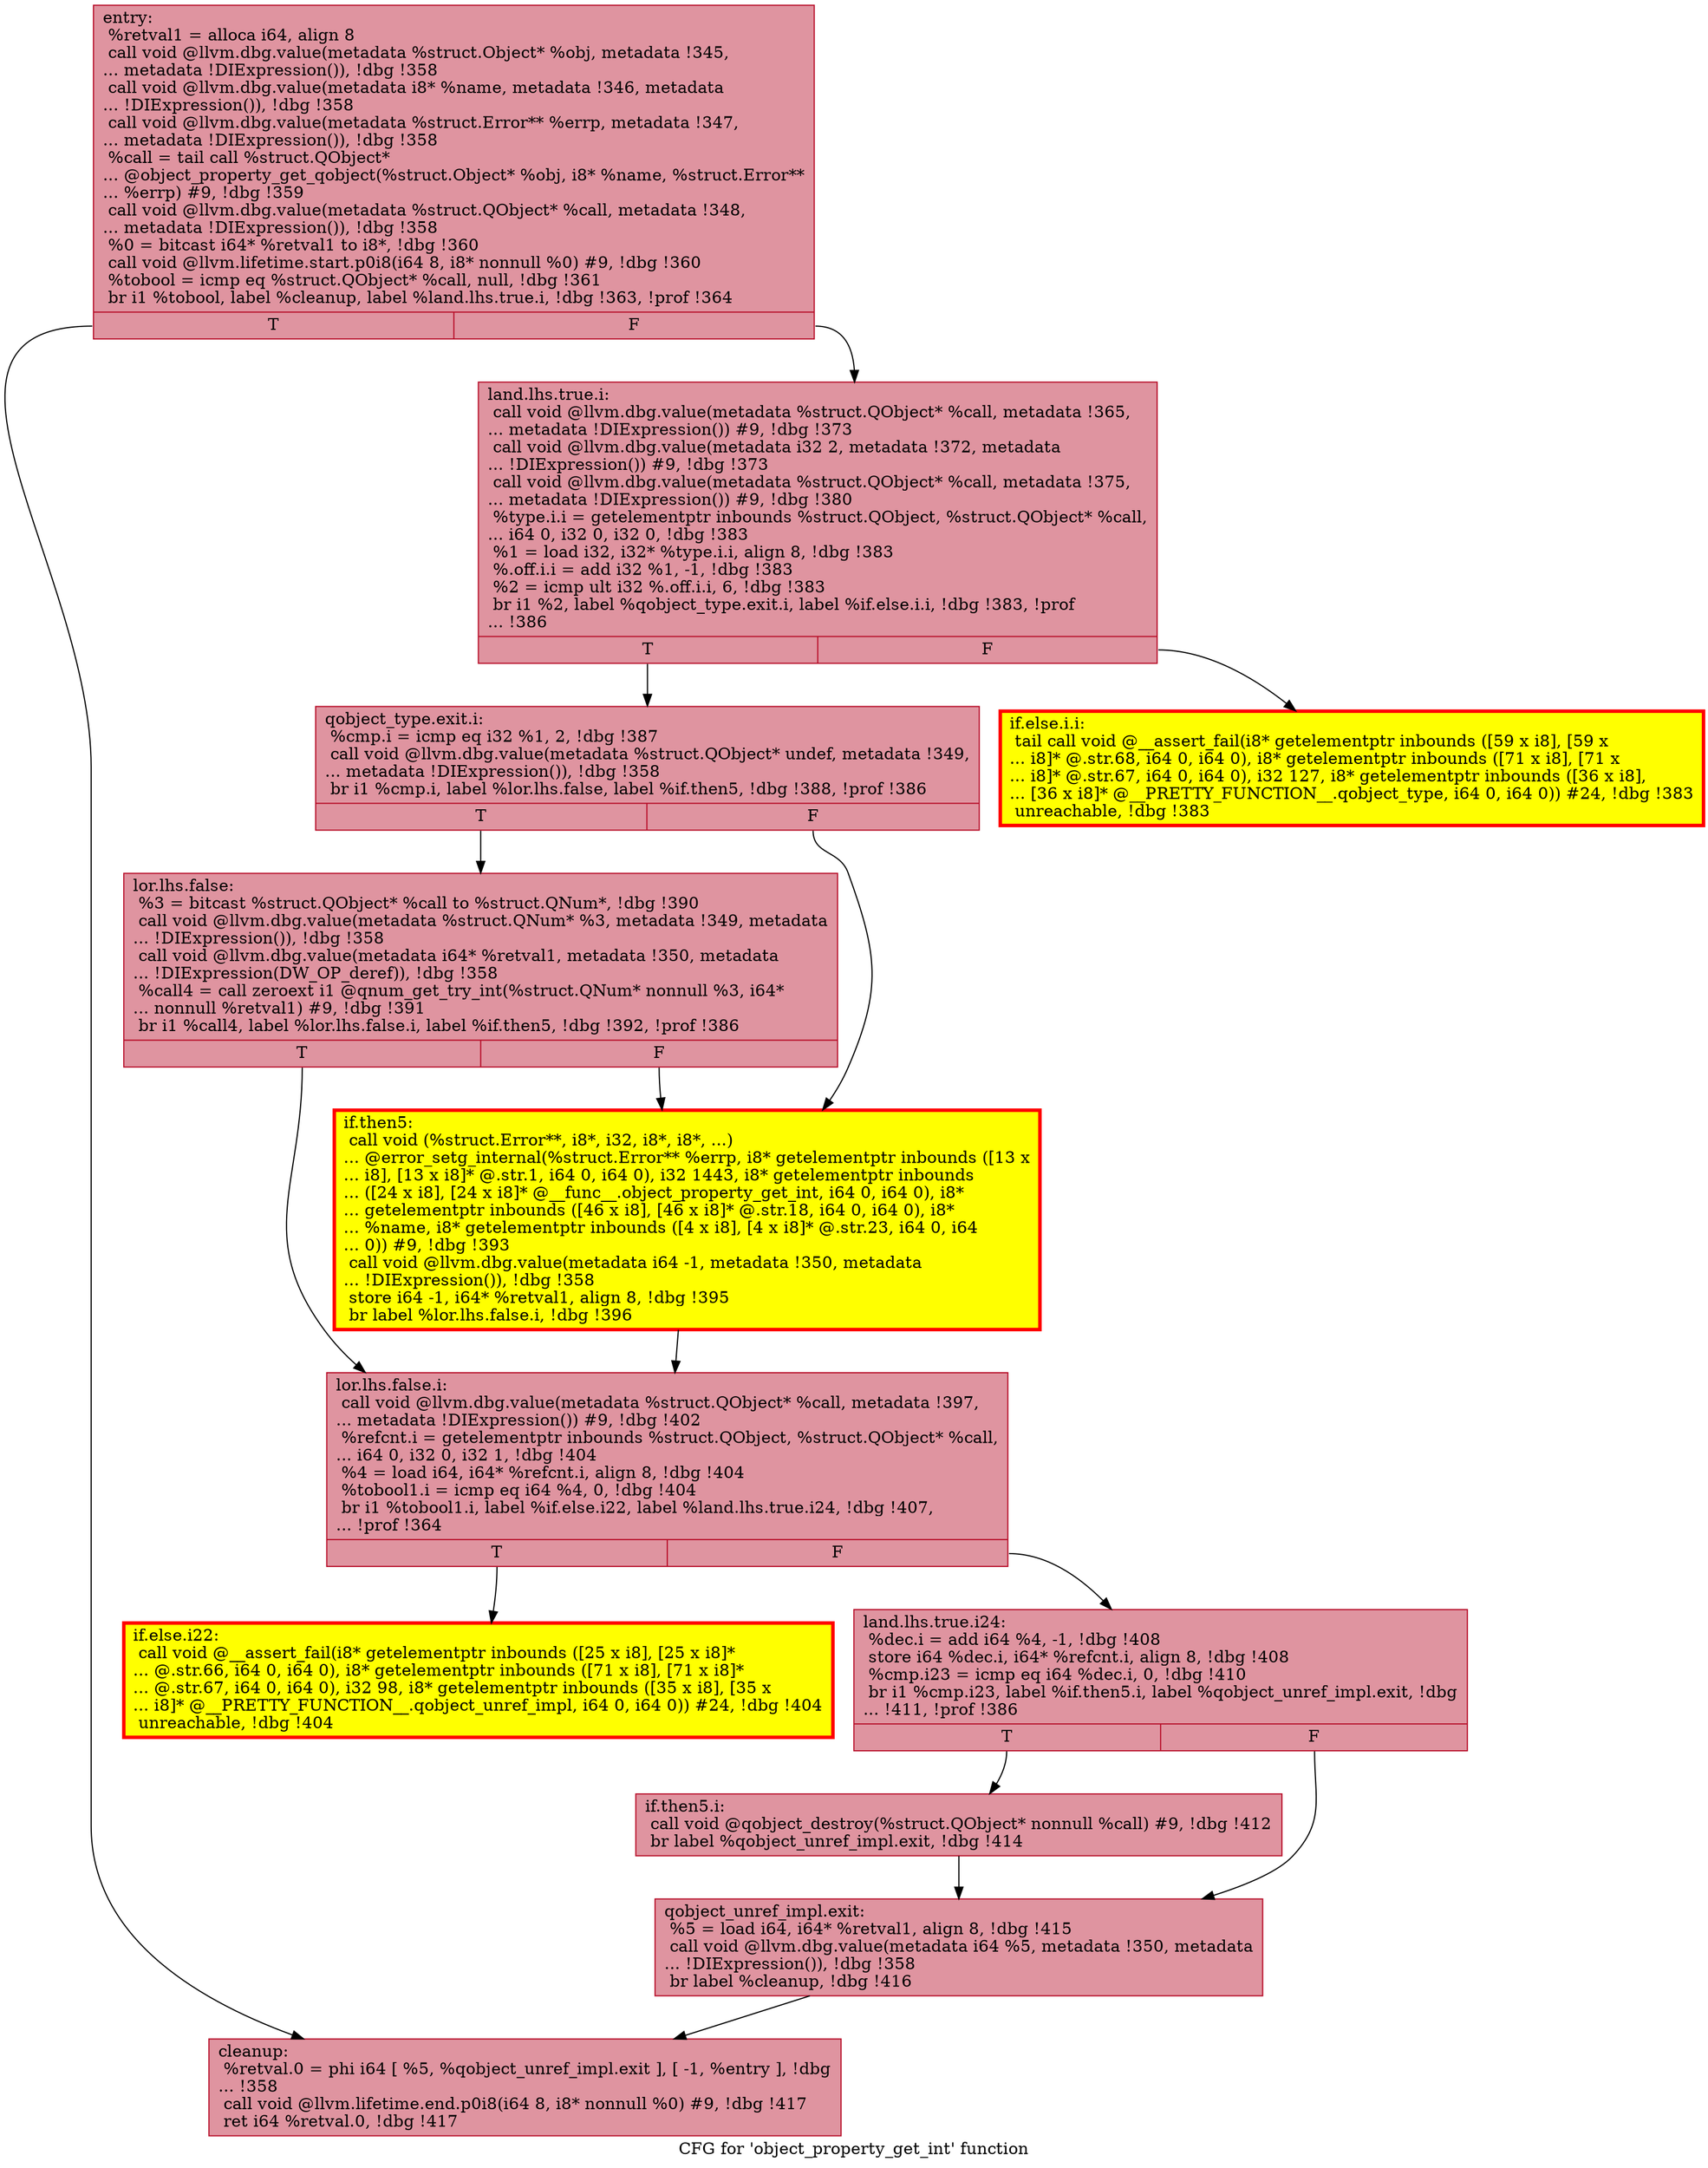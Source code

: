 digraph "CFG for 'object_property_get_int' function" {
	label="CFG for 'object_property_get_int' function";

	Node0x55ee22657490 [shape=record,color="#b70d28ff", style=filled, fillcolor="#b70d2870",label="{entry:\l  %retval1 = alloca i64, align 8\l  call void @llvm.dbg.value(metadata %struct.Object* %obj, metadata !345,\l... metadata !DIExpression()), !dbg !358\l  call void @llvm.dbg.value(metadata i8* %name, metadata !346, metadata\l... !DIExpression()), !dbg !358\l  call void @llvm.dbg.value(metadata %struct.Error** %errp, metadata !347,\l... metadata !DIExpression()), !dbg !358\l  %call = tail call %struct.QObject*\l... @object_property_get_qobject(%struct.Object* %obj, i8* %name, %struct.Error**\l... %errp) #9, !dbg !359\l  call void @llvm.dbg.value(metadata %struct.QObject* %call, metadata !348,\l... metadata !DIExpression()), !dbg !358\l  %0 = bitcast i64* %retval1 to i8*, !dbg !360\l  call void @llvm.lifetime.start.p0i8(i64 8, i8* nonnull %0) #9, !dbg !360\l  %tobool = icmp eq %struct.QObject* %call, null, !dbg !361\l  br i1 %tobool, label %cleanup, label %land.lhs.true.i, !dbg !363, !prof !364\l|{<s0>T|<s1>F}}"];
	Node0x55ee22657490:s0 -> Node0x55ee2265f120;
	Node0x55ee22657490:s1 -> Node0x55ee2264ab10;
	Node0x55ee2264ab10 [shape=record,color="#b70d28ff", style=filled, fillcolor="#b70d2870",label="{land.lhs.true.i:                                  \l  call void @llvm.dbg.value(metadata %struct.QObject* %call, metadata !365,\l... metadata !DIExpression()) #9, !dbg !373\l  call void @llvm.dbg.value(metadata i32 2, metadata !372, metadata\l... !DIExpression()) #9, !dbg !373\l  call void @llvm.dbg.value(metadata %struct.QObject* %call, metadata !375,\l... metadata !DIExpression()) #9, !dbg !380\l  %type.i.i = getelementptr inbounds %struct.QObject, %struct.QObject* %call,\l... i64 0, i32 0, i32 0, !dbg !383\l  %1 = load i32, i32* %type.i.i, align 8, !dbg !383\l  %.off.i.i = add i32 %1, -1, !dbg !383\l  %2 = icmp ult i32 %.off.i.i, 6, !dbg !383\l  br i1 %2, label %qobject_type.exit.i, label %if.else.i.i, !dbg !383, !prof\l... !386\l|{<s0>T|<s1>F}}"];
	Node0x55ee2264ab10:s0 -> Node0x55ee226fdf50;
	Node0x55ee2264ab10:s1 -> Node0x55ee22835730;
	Node0x55ee22835730 [shape=record,penwidth=3.0, style="filled", color="red", fillcolor="yellow",label="{if.else.i.i:                                      \l  tail call void @__assert_fail(i8* getelementptr inbounds ([59 x i8], [59 x\l... i8]* @.str.68, i64 0, i64 0), i8* getelementptr inbounds ([71 x i8], [71 x\l... i8]* @.str.67, i64 0, i64 0), i32 127, i8* getelementptr inbounds ([36 x i8],\l... [36 x i8]* @__PRETTY_FUNCTION__.qobject_type, i64 0, i64 0)) #24, !dbg !383\l  unreachable, !dbg !383\l}"];
	Node0x55ee226fdf50 [shape=record,color="#b70d28ff", style=filled, fillcolor="#b70d2870",label="{qobject_type.exit.i:                              \l  %cmp.i = icmp eq i32 %1, 2, !dbg !387\l  call void @llvm.dbg.value(metadata %struct.QObject* undef, metadata !349,\l... metadata !DIExpression()), !dbg !358\l  br i1 %cmp.i, label %lor.lhs.false, label %if.then5, !dbg !388, !prof !386\l|{<s0>T|<s1>F}}"];
	Node0x55ee226fdf50:s0 -> Node0x55ee2265f860;
	Node0x55ee226fdf50:s1 -> Node0x55ee2265f780;
	Node0x55ee2265f860 [shape=record,color="#b70d28ff", style=filled, fillcolor="#b70d2870",label="{lor.lhs.false:                                    \l  %3 = bitcast %struct.QObject* %call to %struct.QNum*, !dbg !390\l  call void @llvm.dbg.value(metadata %struct.QNum* %3, metadata !349, metadata\l... !DIExpression()), !dbg !358\l  call void @llvm.dbg.value(metadata i64* %retval1, metadata !350, metadata\l... !DIExpression(DW_OP_deref)), !dbg !358\l  %call4 = call zeroext i1 @qnum_get_try_int(%struct.QNum* nonnull %3, i64*\l... nonnull %retval1) #9, !dbg !391\l  br i1 %call4, label %lor.lhs.false.i, label %if.then5, !dbg !392, !prof !386\l|{<s0>T|<s1>F}}"];
	Node0x55ee2265f860:s0 -> Node0x55ee227ce310;
	Node0x55ee2265f860:s1 -> Node0x55ee2265f780;
	Node0x55ee2265f780 [shape=record,penwidth=3.0, style="filled", color="red", fillcolor="yellow",label="{if.then5:                                         \l  call void (%struct.Error**, i8*, i32, i8*, i8*, ...)\l... @error_setg_internal(%struct.Error** %errp, i8* getelementptr inbounds ([13 x\l... i8], [13 x i8]* @.str.1, i64 0, i64 0), i32 1443, i8* getelementptr inbounds\l... ([24 x i8], [24 x i8]* @__func__.object_property_get_int, i64 0, i64 0), i8*\l... getelementptr inbounds ([46 x i8], [46 x i8]* @.str.18, i64 0, i64 0), i8*\l... %name, i8* getelementptr inbounds ([4 x i8], [4 x i8]* @.str.23, i64 0, i64\l... 0)) #9, !dbg !393\l  call void @llvm.dbg.value(metadata i64 -1, metadata !350, metadata\l... !DIExpression()), !dbg !358\l  store i64 -1, i64* %retval1, align 8, !dbg !395\l  br label %lor.lhs.false.i, !dbg !396\l}"];
	Node0x55ee2265f780 -> Node0x55ee227ce310;
	Node0x55ee227ce310 [shape=record,color="#b70d28ff", style=filled, fillcolor="#b70d2870",label="{lor.lhs.false.i:                                  \l  call void @llvm.dbg.value(metadata %struct.QObject* %call, metadata !397,\l... metadata !DIExpression()) #9, !dbg !402\l  %refcnt.i = getelementptr inbounds %struct.QObject, %struct.QObject* %call,\l... i64 0, i32 0, i32 1, !dbg !404\l  %4 = load i64, i64* %refcnt.i, align 8, !dbg !404\l  %tobool1.i = icmp eq i64 %4, 0, !dbg !404\l  br i1 %tobool1.i, label %if.else.i22, label %land.lhs.true.i24, !dbg !407,\l... !prof !364\l|{<s0>T|<s1>F}}"];
	Node0x55ee227ce310:s0 -> Node0x55ee227120a0;
	Node0x55ee227ce310:s1 -> Node0x55ee227cac00;
	Node0x55ee227120a0 [shape=record,penwidth=3.0, style="filled", color="red", fillcolor="yellow",label="{if.else.i22:                                      \l  call void @__assert_fail(i8* getelementptr inbounds ([25 x i8], [25 x i8]*\l... @.str.66, i64 0, i64 0), i8* getelementptr inbounds ([71 x i8], [71 x i8]*\l... @.str.67, i64 0, i64 0), i32 98, i8* getelementptr inbounds ([35 x i8], [35 x\l... i8]* @__PRETTY_FUNCTION__.qobject_unref_impl, i64 0, i64 0)) #24, !dbg !404\l  unreachable, !dbg !404\l}"];
	Node0x55ee227cac00 [shape=record,color="#b70d28ff", style=filled, fillcolor="#b70d2870",label="{land.lhs.true.i24:                                \l  %dec.i = add i64 %4, -1, !dbg !408\l  store i64 %dec.i, i64* %refcnt.i, align 8, !dbg !408\l  %cmp.i23 = icmp eq i64 %dec.i, 0, !dbg !410\l  br i1 %cmp.i23, label %if.then5.i, label %qobject_unref_impl.exit, !dbg\l... !411, !prof !386\l|{<s0>T|<s1>F}}"];
	Node0x55ee227cac00:s0 -> Node0x55ee2271be70;
	Node0x55ee227cac00:s1 -> Node0x55ee2288dfd0;
	Node0x55ee2271be70 [shape=record,color="#b70d28ff", style=filled, fillcolor="#b70d2870",label="{if.then5.i:                                       \l  call void @qobject_destroy(%struct.QObject* nonnull %call) #9, !dbg !412\l  br label %qobject_unref_impl.exit, !dbg !414\l}"];
	Node0x55ee2271be70 -> Node0x55ee2288dfd0;
	Node0x55ee2288dfd0 [shape=record,color="#b70d28ff", style=filled, fillcolor="#b70d2870",label="{qobject_unref_impl.exit:                          \l  %5 = load i64, i64* %retval1, align 8, !dbg !415\l  call void @llvm.dbg.value(metadata i64 %5, metadata !350, metadata\l... !DIExpression()), !dbg !358\l  br label %cleanup, !dbg !416\l}"];
	Node0x55ee2288dfd0 -> Node0x55ee2265f120;
	Node0x55ee2265f120 [shape=record,color="#b70d28ff", style=filled, fillcolor="#b70d2870",label="{cleanup:                                          \l  %retval.0 = phi i64 [ %5, %qobject_unref_impl.exit ], [ -1, %entry ], !dbg\l... !358\l  call void @llvm.lifetime.end.p0i8(i64 8, i8* nonnull %0) #9, !dbg !417\l  ret i64 %retval.0, !dbg !417\l}"];
}
